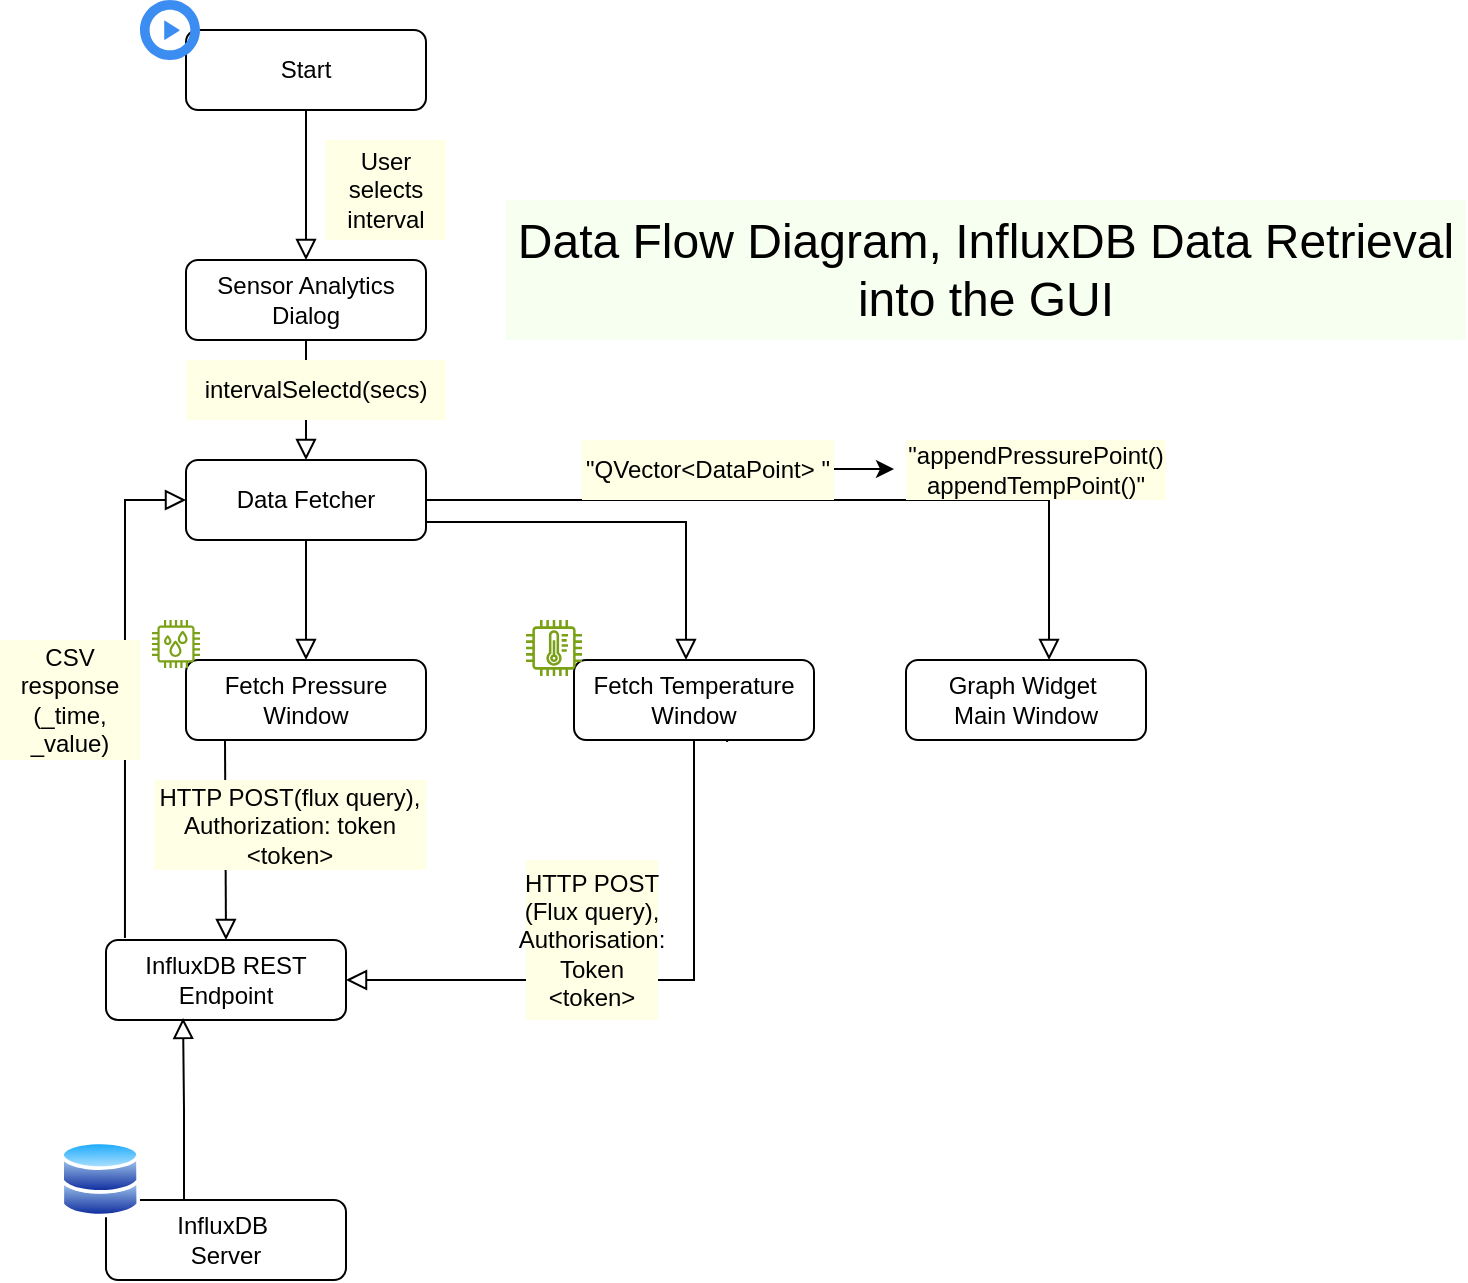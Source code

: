 <mxfile version="27.0.6">
  <diagram id="C5RBs43oDa-KdzZeNtuy" name="Page-1">
    <mxGraphModel dx="767" dy="984" grid="1" gridSize="10" guides="1" tooltips="1" connect="1" arrows="1" fold="1" page="1" pageScale="1" pageWidth="827" pageHeight="1169" math="0" shadow="0">
      <root>
        <mxCell id="WIyWlLk6GJQsqaUBKTNV-0" />
        <mxCell id="WIyWlLk6GJQsqaUBKTNV-1" parent="WIyWlLk6GJQsqaUBKTNV-0" />
        <mxCell id="WIyWlLk6GJQsqaUBKTNV-2" value="" style="rounded=0;html=1;jettySize=auto;orthogonalLoop=1;fontSize=11;endArrow=block;endFill=0;endSize=8;strokeWidth=1;shadow=0;labelBackgroundColor=none;edgeStyle=orthogonalEdgeStyle;entryX=0.5;entryY=0;entryDx=0;entryDy=0;exitX=0.5;exitY=1;exitDx=0;exitDy=0;" parent="WIyWlLk6GJQsqaUBKTNV-1" source="WIyWlLk6GJQsqaUBKTNV-3" target="WIyWlLk6GJQsqaUBKTNV-7" edge="1">
          <mxGeometry relative="1" as="geometry">
            <mxPoint x="220" y="170" as="targetPoint" />
          </mxGeometry>
        </mxCell>
        <mxCell id="WIyWlLk6GJQsqaUBKTNV-3" value="Start" style="rounded=1;whiteSpace=wrap;html=1;fontSize=12;glass=0;strokeWidth=1;shadow=0;" parent="WIyWlLk6GJQsqaUBKTNV-1" vertex="1">
          <mxGeometry x="160" y="45" width="120" height="40" as="geometry" />
        </mxCell>
        <mxCell id="WIyWlLk6GJQsqaUBKTNV-7" value="Sensor Analytics Dialog" style="rounded=1;whiteSpace=wrap;html=1;fontSize=12;glass=0;strokeWidth=1;shadow=0;" parent="WIyWlLk6GJQsqaUBKTNV-1" vertex="1">
          <mxGeometry x="160" y="160" width="120" height="40" as="geometry" />
        </mxCell>
        <mxCell id="WIyWlLk6GJQsqaUBKTNV-11" value="Fetch Pressure Window" style="rounded=1;whiteSpace=wrap;html=1;fontSize=12;glass=0;strokeWidth=1;shadow=0;" parent="WIyWlLk6GJQsqaUBKTNV-1" vertex="1">
          <mxGeometry x="160" y="360" width="120" height="40" as="geometry" />
        </mxCell>
        <mxCell id="WIyWlLk6GJQsqaUBKTNV-12" value="Data Fetcher" style="rounded=1;whiteSpace=wrap;html=1;fontSize=12;glass=0;strokeWidth=1;shadow=0;" parent="WIyWlLk6GJQsqaUBKTNV-1" vertex="1">
          <mxGeometry x="160" y="260" width="120" height="40" as="geometry" />
        </mxCell>
        <mxCell id="gBYNXIfZYp_xdJrt5Z36-23" value="" style="sketch=0;html=1;aspect=fixed;strokeColor=none;shadow=0;fillColor=#3B8DF1;verticalAlign=top;labelPosition=center;verticalLabelPosition=bottom;shape=mxgraph.gcp2.play_start" vertex="1" parent="WIyWlLk6GJQsqaUBKTNV-1">
          <mxGeometry x="137" y="30" width="30" height="30" as="geometry" />
        </mxCell>
        <mxCell id="gBYNXIfZYp_xdJrt5Z36-24" value="InfluxDB REST Endpoint" style="rounded=1;whiteSpace=wrap;html=1;fontSize=12;glass=0;strokeWidth=1;shadow=0;" vertex="1" parent="WIyWlLk6GJQsqaUBKTNV-1">
          <mxGeometry x="120" y="500" width="120" height="40" as="geometry" />
        </mxCell>
        <mxCell id="gBYNXIfZYp_xdJrt5Z36-25" value="Fetch Temperature Window" style="rounded=1;whiteSpace=wrap;html=1;fontSize=12;glass=0;strokeWidth=1;shadow=0;" vertex="1" parent="WIyWlLk6GJQsqaUBKTNV-1">
          <mxGeometry x="354" y="360" width="120" height="40" as="geometry" />
        </mxCell>
        <mxCell id="gBYNXIfZYp_xdJrt5Z36-26" value="Graph Widget&amp;nbsp;&lt;div&gt;Main Window&lt;/div&gt;" style="rounded=1;whiteSpace=wrap;html=1;fontSize=12;glass=0;strokeWidth=1;shadow=0;" vertex="1" parent="WIyWlLk6GJQsqaUBKTNV-1">
          <mxGeometry x="520" y="360" width="120" height="40" as="geometry" />
        </mxCell>
        <mxCell id="gBYNXIfZYp_xdJrt5Z36-27" value="" style="rounded=0;html=1;jettySize=auto;orthogonalLoop=1;fontSize=11;endArrow=block;endFill=0;endSize=8;strokeWidth=1;shadow=0;labelBackgroundColor=none;edgeStyle=orthogonalEdgeStyle;exitX=0.5;exitY=1;exitDx=0;exitDy=0;entryX=0.5;entryY=0;entryDx=0;entryDy=0;" edge="1" parent="WIyWlLk6GJQsqaUBKTNV-1" source="WIyWlLk6GJQsqaUBKTNV-12" target="WIyWlLk6GJQsqaUBKTNV-11">
          <mxGeometry relative="1" as="geometry">
            <mxPoint x="219.5" y="310" as="sourcePoint" />
            <mxPoint x="219.5" y="360" as="targetPoint" />
          </mxGeometry>
        </mxCell>
        <mxCell id="gBYNXIfZYp_xdJrt5Z36-28" value="" style="rounded=0;html=1;jettySize=auto;orthogonalLoop=1;fontSize=11;endArrow=block;endFill=0;endSize=8;strokeWidth=1;shadow=0;labelBackgroundColor=none;edgeStyle=orthogonalEdgeStyle;entryX=0.5;entryY=0;entryDx=0;entryDy=0;exitX=0.5;exitY=1;exitDx=0;exitDy=0;" edge="1" parent="WIyWlLk6GJQsqaUBKTNV-1" source="WIyWlLk6GJQsqaUBKTNV-7" target="WIyWlLk6GJQsqaUBKTNV-12">
          <mxGeometry relative="1" as="geometry">
            <mxPoint x="219.5" y="210" as="sourcePoint" />
            <mxPoint x="219.5" y="260" as="targetPoint" />
          </mxGeometry>
        </mxCell>
        <mxCell id="gBYNXIfZYp_xdJrt5Z36-32" value="InfluxDB&amp;nbsp;&lt;br&gt;Server" style="rounded=1;whiteSpace=wrap;html=1;fontSize=12;glass=0;strokeWidth=1;shadow=0;" vertex="1" parent="WIyWlLk6GJQsqaUBKTNV-1">
          <mxGeometry x="120" y="630" width="120" height="40" as="geometry" />
        </mxCell>
        <mxCell id="gBYNXIfZYp_xdJrt5Z36-33" value="" style="rounded=0;html=1;jettySize=auto;orthogonalLoop=1;fontSize=11;endArrow=block;endFill=0;endSize=8;strokeWidth=1;shadow=0;labelBackgroundColor=none;edgeStyle=orthogonalEdgeStyle;exitX=0.325;exitY=0;exitDx=0;exitDy=0;exitPerimeter=0;entryX=0.321;entryY=0.975;entryDx=0;entryDy=0;entryPerimeter=0;" edge="1" parent="WIyWlLk6GJQsqaUBKTNV-1" source="gBYNXIfZYp_xdJrt5Z36-32" target="gBYNXIfZYp_xdJrt5Z36-24">
          <mxGeometry relative="1" as="geometry">
            <mxPoint x="159" y="580" as="sourcePoint" />
            <mxPoint x="159" y="520" as="targetPoint" />
          </mxGeometry>
        </mxCell>
        <mxCell id="gBYNXIfZYp_xdJrt5Z36-34" value="" style="rounded=0;html=1;jettySize=auto;orthogonalLoop=1;fontSize=11;endArrow=block;endFill=0;endSize=8;strokeWidth=1;shadow=0;labelBackgroundColor=none;edgeStyle=orthogonalEdgeStyle;entryX=0.5;entryY=0;entryDx=0;entryDy=0;exitX=0.5;exitY=1;exitDx=0;exitDy=0;" edge="1" parent="WIyWlLk6GJQsqaUBKTNV-1" target="gBYNXIfZYp_xdJrt5Z36-24">
          <mxGeometry relative="1" as="geometry">
            <mxPoint x="179.5" y="400" as="sourcePoint" />
            <mxPoint x="179.5" y="450" as="targetPoint" />
          </mxGeometry>
        </mxCell>
        <mxCell id="gBYNXIfZYp_xdJrt5Z36-35" value="" style="rounded=0;html=1;jettySize=auto;orthogonalLoop=1;fontSize=11;endArrow=block;endFill=0;endSize=8;strokeWidth=1;shadow=0;labelBackgroundColor=none;edgeStyle=orthogonalEdgeStyle;entryX=0;entryY=0.5;entryDx=0;entryDy=0;exitX=0.079;exitY=-0.025;exitDx=0;exitDy=0;exitPerimeter=0;" edge="1" parent="WIyWlLk6GJQsqaUBKTNV-1" source="gBYNXIfZYp_xdJrt5Z36-24" target="WIyWlLk6GJQsqaUBKTNV-12">
          <mxGeometry relative="1" as="geometry">
            <mxPoint x="130" y="480" as="sourcePoint" />
            <mxPoint x="139" y="415" as="targetPoint" />
            <Array as="points">
              <mxPoint x="130" y="280" />
            </Array>
          </mxGeometry>
        </mxCell>
        <mxCell id="gBYNXIfZYp_xdJrt5Z36-36" value="" style="rounded=0;html=1;jettySize=auto;orthogonalLoop=1;fontSize=11;endArrow=block;endFill=0;endSize=8;strokeWidth=1;shadow=0;labelBackgroundColor=none;edgeStyle=orthogonalEdgeStyle;exitX=1;exitY=0.5;exitDx=0;exitDy=0;entryX=0.596;entryY=0;entryDx=0;entryDy=0;entryPerimeter=0;" edge="1" parent="WIyWlLk6GJQsqaUBKTNV-1" source="WIyWlLk6GJQsqaUBKTNV-12" target="gBYNXIfZYp_xdJrt5Z36-26">
          <mxGeometry relative="1" as="geometry">
            <mxPoint x="330" y="180" as="sourcePoint" />
            <mxPoint x="590" y="350" as="targetPoint" />
          </mxGeometry>
        </mxCell>
        <mxCell id="gBYNXIfZYp_xdJrt5Z36-37" value="" style="rounded=0;html=1;jettySize=auto;orthogonalLoop=1;fontSize=11;endArrow=block;endFill=0;endSize=8;strokeWidth=1;shadow=0;labelBackgroundColor=none;edgeStyle=orthogonalEdgeStyle;exitX=1;exitY=0.5;exitDx=0;exitDy=0;" edge="1" parent="WIyWlLk6GJQsqaUBKTNV-1">
          <mxGeometry relative="1" as="geometry">
            <mxPoint x="280" y="290" as="sourcePoint" />
            <mxPoint x="410" y="360" as="targetPoint" />
            <Array as="points">
              <mxPoint x="280" y="291" />
              <mxPoint x="410" y="291" />
              <mxPoint x="410" y="360" />
            </Array>
          </mxGeometry>
        </mxCell>
        <mxCell id="gBYNXIfZYp_xdJrt5Z36-38" value="" style="rounded=0;html=1;jettySize=auto;orthogonalLoop=1;fontSize=11;endArrow=block;endFill=0;endSize=8;strokeWidth=1;shadow=0;labelBackgroundColor=none;edgeStyle=orthogonalEdgeStyle;exitX=0.638;exitY=1.025;exitDx=0;exitDy=0;exitPerimeter=0;" edge="1" parent="WIyWlLk6GJQsqaUBKTNV-1" source="gBYNXIfZYp_xdJrt5Z36-25">
          <mxGeometry relative="1" as="geometry">
            <mxPoint x="413" y="400" as="sourcePoint" />
            <mxPoint x="240" y="520" as="targetPoint" />
            <Array as="points">
              <mxPoint x="431" y="400" />
              <mxPoint x="414" y="400" />
              <mxPoint x="414" y="520" />
            </Array>
          </mxGeometry>
        </mxCell>
        <mxCell id="gBYNXIfZYp_xdJrt5Z36-40" value="" style="sketch=0;outlineConnect=0;fontColor=#232F3E;gradientColor=none;fillColor=#7AA116;strokeColor=none;dashed=0;verticalLabelPosition=bottom;verticalAlign=top;align=center;html=1;fontSize=12;fontStyle=0;aspect=fixed;pointerEvents=1;shape=mxgraph.aws4.iot_thing_temperature_sensor;" vertex="1" parent="WIyWlLk6GJQsqaUBKTNV-1">
          <mxGeometry x="330" y="340" width="28" height="28" as="geometry" />
        </mxCell>
        <mxCell id="gBYNXIfZYp_xdJrt5Z36-41" value="" style="sketch=0;outlineConnect=0;fontColor=#232F3E;gradientColor=none;fillColor=#7AA116;strokeColor=none;dashed=0;verticalLabelPosition=bottom;verticalAlign=top;align=center;html=1;fontSize=12;fontStyle=0;aspect=fixed;pointerEvents=1;shape=mxgraph.aws4.iot_thing_humidity_sensor;" vertex="1" parent="WIyWlLk6GJQsqaUBKTNV-1">
          <mxGeometry x="143" y="340" width="24" height="24" as="geometry" />
        </mxCell>
        <mxCell id="gBYNXIfZYp_xdJrt5Z36-43" value="" style="image;aspect=fixed;perimeter=ellipsePerimeter;html=1;align=center;shadow=0;dashed=0;spacingTop=3;image=img/lib/active_directory/databases.svg;" vertex="1" parent="WIyWlLk6GJQsqaUBKTNV-1">
          <mxGeometry x="97.2" y="600" width="39.8" height="39" as="geometry" />
        </mxCell>
        <mxCell id="gBYNXIfZYp_xdJrt5Z36-45" value="User selects interval" style="text;html=1;align=center;verticalAlign=middle;whiteSpace=wrap;rounded=0;fillColor=#FEFFE4;" vertex="1" parent="WIyWlLk6GJQsqaUBKTNV-1">
          <mxGeometry x="230" y="100" width="60" height="50" as="geometry" />
        </mxCell>
        <mxCell id="gBYNXIfZYp_xdJrt5Z36-46" value="intervalSelectd(secs)" style="text;html=1;align=center;verticalAlign=middle;whiteSpace=wrap;rounded=0;fillColor=#FEFFE4;" vertex="1" parent="WIyWlLk6GJQsqaUBKTNV-1">
          <mxGeometry x="160" y="210" width="130" height="30" as="geometry" />
        </mxCell>
        <mxCell id="gBYNXIfZYp_xdJrt5Z36-48" value="&quot;QVector&amp;lt;DataPoint&amp;gt; &quot;" style="text;html=1;align=center;verticalAlign=middle;whiteSpace=wrap;rounded=0;fillColor=#FEFFE4;" vertex="1" parent="WIyWlLk6GJQsqaUBKTNV-1">
          <mxGeometry x="358" y="250" width="126" height="30" as="geometry" />
        </mxCell>
        <mxCell id="gBYNXIfZYp_xdJrt5Z36-49" value="" style="endArrow=classic;html=1;rounded=0;" edge="1" parent="WIyWlLk6GJQsqaUBKTNV-1">
          <mxGeometry width="50" height="50" relative="1" as="geometry">
            <mxPoint x="484" y="264.5" as="sourcePoint" />
            <mxPoint x="514" y="264.5" as="targetPoint" />
          </mxGeometry>
        </mxCell>
        <mxCell id="gBYNXIfZYp_xdJrt5Z36-52" value="&quot;appendPressurePoint()&lt;div&gt;appendTempPoint()&quot;&lt;/div&gt;" style="text;html=1;align=center;verticalAlign=middle;whiteSpace=wrap;rounded=0;fillColor=#FEFFE4;" vertex="1" parent="WIyWlLk6GJQsqaUBKTNV-1">
          <mxGeometry x="520" y="250" width="130" height="30" as="geometry" />
        </mxCell>
        <mxCell id="gBYNXIfZYp_xdJrt5Z36-53" value="HTTP POST (Flux query), Authorisation: Token &amp;lt;token&amp;gt;" style="text;html=1;align=center;verticalAlign=middle;whiteSpace=wrap;rounded=0;fillColor=#FEFFE4;" vertex="1" parent="WIyWlLk6GJQsqaUBKTNV-1">
          <mxGeometry x="330" y="460" width="66" height="80" as="geometry" />
        </mxCell>
        <mxCell id="gBYNXIfZYp_xdJrt5Z36-55" value="HTTP POST(flux query), Authorization: token &amp;lt;token&amp;gt;" style="text;html=1;align=center;verticalAlign=middle;whiteSpace=wrap;rounded=0;fillColor=#FEFFE4;" vertex="1" parent="WIyWlLk6GJQsqaUBKTNV-1">
          <mxGeometry x="144" y="420" width="136" height="45" as="geometry" />
        </mxCell>
        <mxCell id="gBYNXIfZYp_xdJrt5Z36-57" value="CSV response (_time, _value)" style="text;html=1;align=center;verticalAlign=middle;whiteSpace=wrap;rounded=0;fillColor=#FEFFE4;" vertex="1" parent="WIyWlLk6GJQsqaUBKTNV-1">
          <mxGeometry x="67" y="350" width="70" height="60" as="geometry" />
        </mxCell>
        <mxCell id="gBYNXIfZYp_xdJrt5Z36-58" value="&lt;p data-pm-slice=&quot;0 0 []&quot;&gt;&lt;font style=&quot;font-size: 24px;&quot;&gt;Data Flow Diagram,  InfluxDB Data Retrieval into the GUI&lt;/font&gt;&lt;/p&gt;" style="text;html=1;align=center;verticalAlign=middle;whiteSpace=wrap;rounded=0;fillColor=#F7FFF0;" vertex="1" parent="WIyWlLk6GJQsqaUBKTNV-1">
          <mxGeometry x="320" y="130" width="480" height="70" as="geometry" />
        </mxCell>
      </root>
    </mxGraphModel>
  </diagram>
</mxfile>
